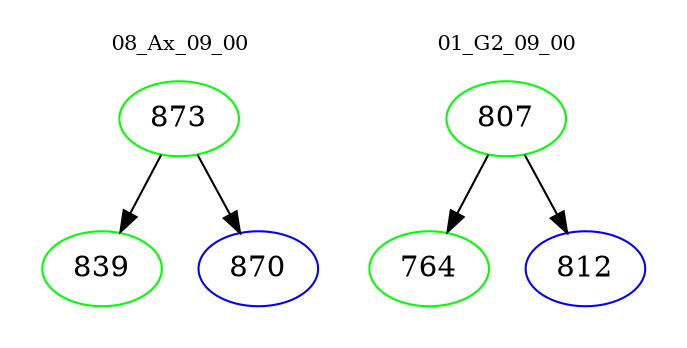 digraph{
subgraph cluster_0 {
color = white
label = "08_Ax_09_00";
fontsize=10;
T0_873 [label="873", color="green"]
T0_873 -> T0_839 [color="black"]
T0_839 [label="839", color="green"]
T0_873 -> T0_870 [color="black"]
T0_870 [label="870", color="blue"]
}
subgraph cluster_1 {
color = white
label = "01_G2_09_00";
fontsize=10;
T1_807 [label="807", color="green"]
T1_807 -> T1_764 [color="black"]
T1_764 [label="764", color="green"]
T1_807 -> T1_812 [color="black"]
T1_812 [label="812", color="blue"]
}
}
